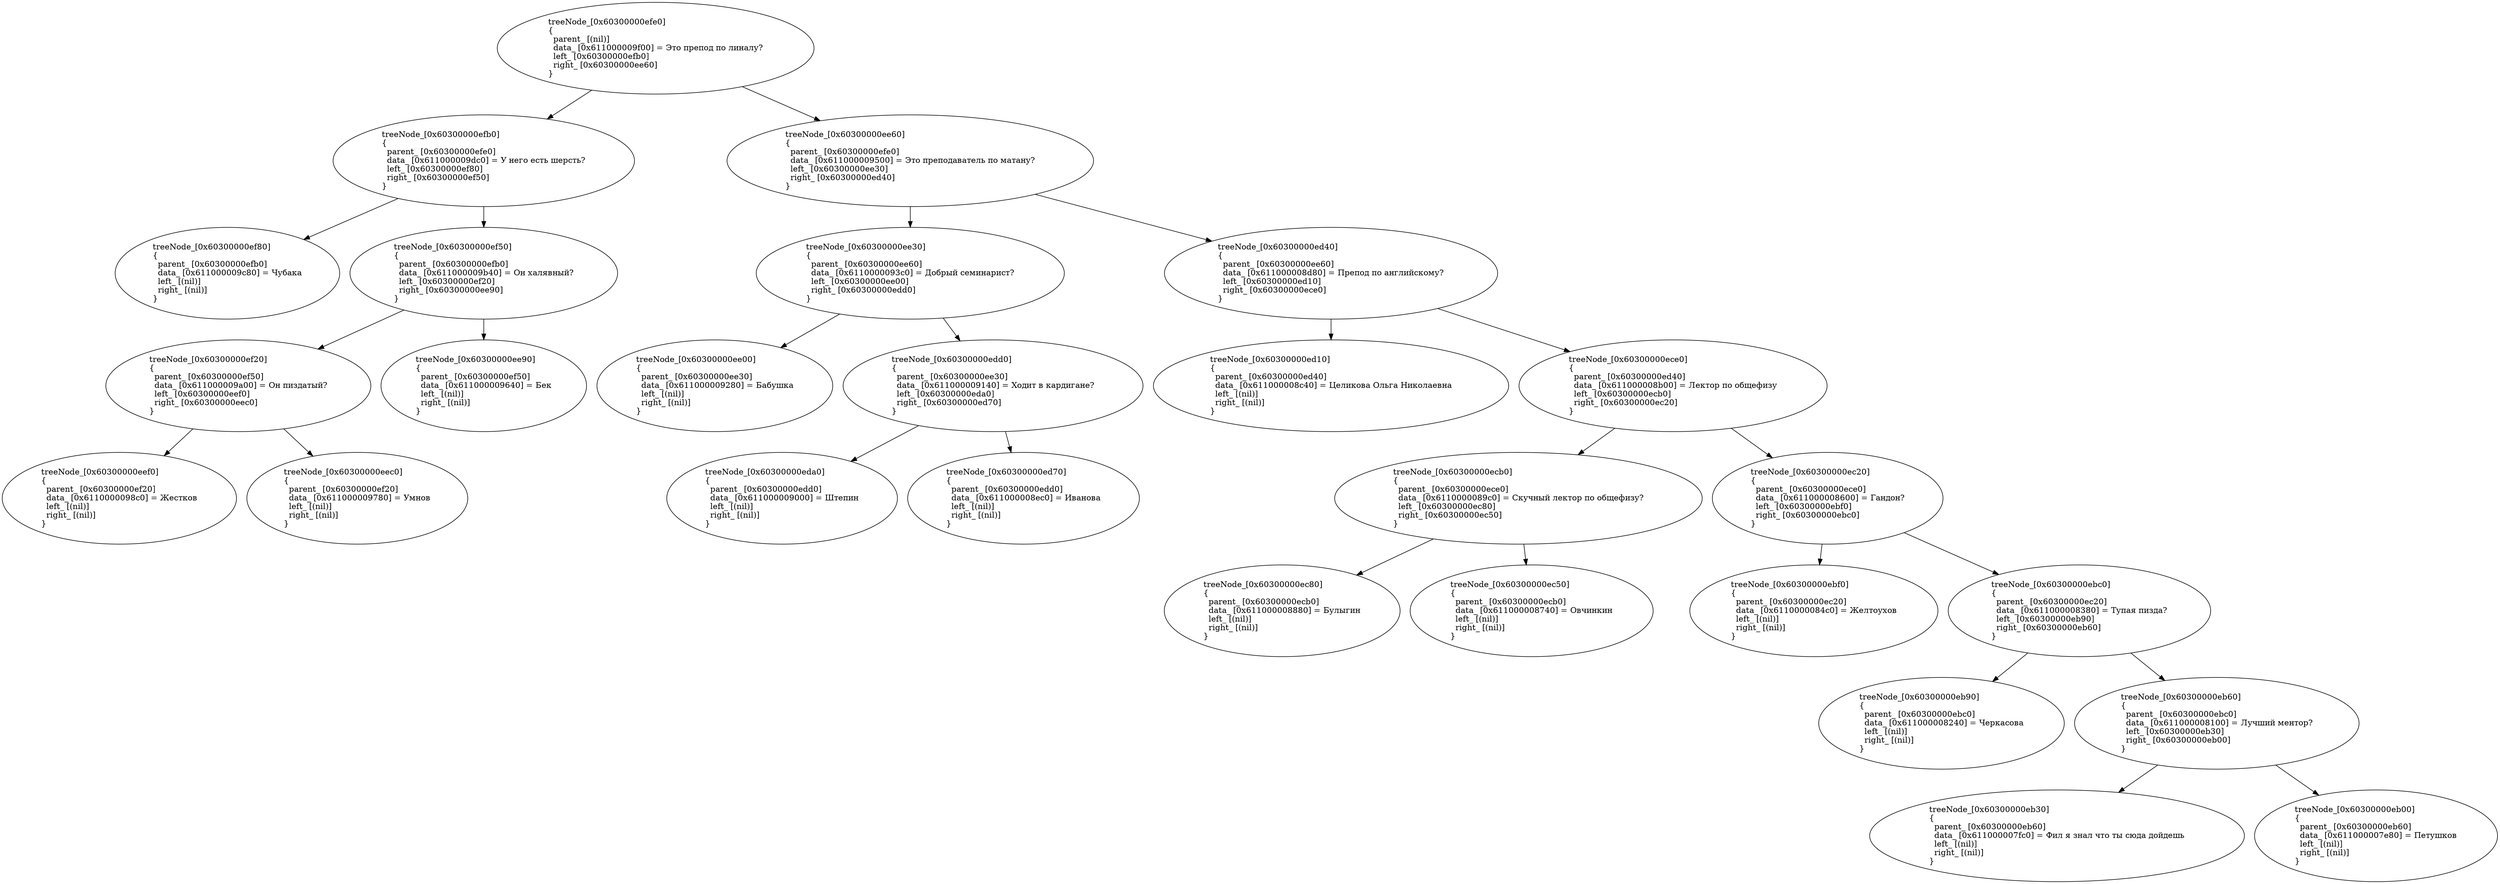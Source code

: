 digraph graf {
treeNode_0x60300000efe0 [label="treeNode_[0x60300000efe0]\l{\l  parent_ [(nil)]\l  data_ [0x611000009f00] = Это препод по линалу?\l  left_ [0x60300000efb0]\l  right_ [0x60300000ee60]\l}\l"]
treeNode_0x60300000efe0->treeNode_0x60300000efb0
treeNode_0x60300000efb0 [label="treeNode_[0x60300000efb0]\l{\l  parent_ [0x60300000efe0]\l  data_ [0x611000009dc0] = У него есть шерсть?\l  left_ [0x60300000ef80]\l  right_ [0x60300000ef50]\l}\l"]
treeNode_0x60300000efb0->treeNode_0x60300000ef80
treeNode_0x60300000ef80 [label="treeNode_[0x60300000ef80]\l{\l  parent_ [0x60300000efb0]\l  data_ [0x611000009c80] = Чубака\l  left_ [(nil)]\l  right_ [(nil)]\l}\l"]
treeNode_0x60300000efb0->treeNode_0x60300000ef50
treeNode_0x60300000ef50 [label="treeNode_[0x60300000ef50]\l{\l  parent_ [0x60300000efb0]\l  data_ [0x611000009b40] = Он халявный?\l  left_ [0x60300000ef20]\l  right_ [0x60300000ee90]\l}\l"]
treeNode_0x60300000ef50->treeNode_0x60300000ef20
treeNode_0x60300000ef20 [label="treeNode_[0x60300000ef20]\l{\l  parent_ [0x60300000ef50]\l  data_ [0x611000009a00] = Он пиздатый?\l  left_ [0x60300000eef0]\l  right_ [0x60300000eec0]\l}\l"]
treeNode_0x60300000ef20->treeNode_0x60300000eef0
treeNode_0x60300000eef0 [label="treeNode_[0x60300000eef0]\l{\l  parent_ [0x60300000ef20]\l  data_ [0x6110000098c0] = Жестков\l  left_ [(nil)]\l  right_ [(nil)]\l}\l"]
treeNode_0x60300000ef20->treeNode_0x60300000eec0
treeNode_0x60300000eec0 [label="treeNode_[0x60300000eec0]\l{\l  parent_ [0x60300000ef20]\l  data_ [0x611000009780] = Умнов\l  left_ [(nil)]\l  right_ [(nil)]\l}\l"]
treeNode_0x60300000ef50->treeNode_0x60300000ee90
treeNode_0x60300000ee90 [label="treeNode_[0x60300000ee90]\l{\l  parent_ [0x60300000ef50]\l  data_ [0x611000009640] = Бек\l  left_ [(nil)]\l  right_ [(nil)]\l}\l"]
treeNode_0x60300000efe0->treeNode_0x60300000ee60
treeNode_0x60300000ee60 [label="treeNode_[0x60300000ee60]\l{\l  parent_ [0x60300000efe0]\l  data_ [0x611000009500] = Это преподаватель по матану?\l  left_ [0x60300000ee30]\l  right_ [0x60300000ed40]\l}\l"]
treeNode_0x60300000ee60->treeNode_0x60300000ee30
treeNode_0x60300000ee30 [label="treeNode_[0x60300000ee30]\l{\l  parent_ [0x60300000ee60]\l  data_ [0x6110000093c0] = Добрый семинарист?\l  left_ [0x60300000ee00]\l  right_ [0x60300000edd0]\l}\l"]
treeNode_0x60300000ee30->treeNode_0x60300000ee00
treeNode_0x60300000ee00 [label="treeNode_[0x60300000ee00]\l{\l  parent_ [0x60300000ee30]\l  data_ [0x611000009280] = Бабушка\l  left_ [(nil)]\l  right_ [(nil)]\l}\l"]
treeNode_0x60300000ee30->treeNode_0x60300000edd0
treeNode_0x60300000edd0 [label="treeNode_[0x60300000edd0]\l{\l  parent_ [0x60300000ee30]\l  data_ [0x611000009140] = Ходит в кардигане?\l  left_ [0x60300000eda0]\l  right_ [0x60300000ed70]\l}\l"]
treeNode_0x60300000edd0->treeNode_0x60300000eda0
treeNode_0x60300000eda0 [label="treeNode_[0x60300000eda0]\l{\l  parent_ [0x60300000edd0]\l  data_ [0x611000009000] = Штепин\l  left_ [(nil)]\l  right_ [(nil)]\l}\l"]
treeNode_0x60300000edd0->treeNode_0x60300000ed70
treeNode_0x60300000ed70 [label="treeNode_[0x60300000ed70]\l{\l  parent_ [0x60300000edd0]\l  data_ [0x611000008ec0] = Иванова\l  left_ [(nil)]\l  right_ [(nil)]\l}\l"]
treeNode_0x60300000ee60->treeNode_0x60300000ed40
treeNode_0x60300000ed40 [label="treeNode_[0x60300000ed40]\l{\l  parent_ [0x60300000ee60]\l  data_ [0x611000008d80] = Препод по английскому?\l  left_ [0x60300000ed10]\l  right_ [0x60300000ece0]\l}\l"]
treeNode_0x60300000ed40->treeNode_0x60300000ed10
treeNode_0x60300000ed10 [label="treeNode_[0x60300000ed10]\l{\l  parent_ [0x60300000ed40]\l  data_ [0x611000008c40] = Целикова Ольга Николаевна\l  left_ [(nil)]\l  right_ [(nil)]\l}\l"]
treeNode_0x60300000ed40->treeNode_0x60300000ece0
treeNode_0x60300000ece0 [label="treeNode_[0x60300000ece0]\l{\l  parent_ [0x60300000ed40]\l  data_ [0x611000008b00] = Лектор по общефизу\l  left_ [0x60300000ecb0]\l  right_ [0x60300000ec20]\l}\l"]
treeNode_0x60300000ece0->treeNode_0x60300000ecb0
treeNode_0x60300000ecb0 [label="treeNode_[0x60300000ecb0]\l{\l  parent_ [0x60300000ece0]\l  data_ [0x6110000089c0] = Скучный лектор по общефизу?\l  left_ [0x60300000ec80]\l  right_ [0x60300000ec50]\l}\l"]
treeNode_0x60300000ecb0->treeNode_0x60300000ec80
treeNode_0x60300000ec80 [label="treeNode_[0x60300000ec80]\l{\l  parent_ [0x60300000ecb0]\l  data_ [0x611000008880] = Булыгин\l  left_ [(nil)]\l  right_ [(nil)]\l}\l"]
treeNode_0x60300000ecb0->treeNode_0x60300000ec50
treeNode_0x60300000ec50 [label="treeNode_[0x60300000ec50]\l{\l  parent_ [0x60300000ecb0]\l  data_ [0x611000008740] = Овчинкин\l  left_ [(nil)]\l  right_ [(nil)]\l}\l"]
treeNode_0x60300000ece0->treeNode_0x60300000ec20
treeNode_0x60300000ec20 [label="treeNode_[0x60300000ec20]\l{\l  parent_ [0x60300000ece0]\l  data_ [0x611000008600] = Гандон?\l  left_ [0x60300000ebf0]\l  right_ [0x60300000ebc0]\l}\l"]
treeNode_0x60300000ec20->treeNode_0x60300000ebf0
treeNode_0x60300000ebf0 [label="treeNode_[0x60300000ebf0]\l{\l  parent_ [0x60300000ec20]\l  data_ [0x6110000084c0] = Желтоухов\l  left_ [(nil)]\l  right_ [(nil)]\l}\l"]
treeNode_0x60300000ec20->treeNode_0x60300000ebc0
treeNode_0x60300000ebc0 [label="treeNode_[0x60300000ebc0]\l{\l  parent_ [0x60300000ec20]\l  data_ [0x611000008380] = Тупая пизда?\l  left_ [0x60300000eb90]\l  right_ [0x60300000eb60]\l}\l"]
treeNode_0x60300000ebc0->treeNode_0x60300000eb90
treeNode_0x60300000eb90 [label="treeNode_[0x60300000eb90]\l{\l  parent_ [0x60300000ebc0]\l  data_ [0x611000008240] = Черкасова\l  left_ [(nil)]\l  right_ [(nil)]\l}\l"]
treeNode_0x60300000ebc0->treeNode_0x60300000eb60
treeNode_0x60300000eb60 [label="treeNode_[0x60300000eb60]\l{\l  parent_ [0x60300000ebc0]\l  data_ [0x611000008100] = Лучший ментор?\l  left_ [0x60300000eb30]\l  right_ [0x60300000eb00]\l}\l"]
treeNode_0x60300000eb60->treeNode_0x60300000eb30
treeNode_0x60300000eb30 [label="treeNode_[0x60300000eb30]\l{\l  parent_ [0x60300000eb60]\l  data_ [0x611000007fc0] = Фил я знал что ты сюда дойдешь\l  left_ [(nil)]\l  right_ [(nil)]\l}\l"]
treeNode_0x60300000eb60->treeNode_0x60300000eb00
treeNode_0x60300000eb00 [label="treeNode_[0x60300000eb00]\l{\l  parent_ [0x60300000eb60]\l  data_ [0x611000007e80] = Петушков\l  left_ [(nil)]\l  right_ [(nil)]\l}\l"]
}